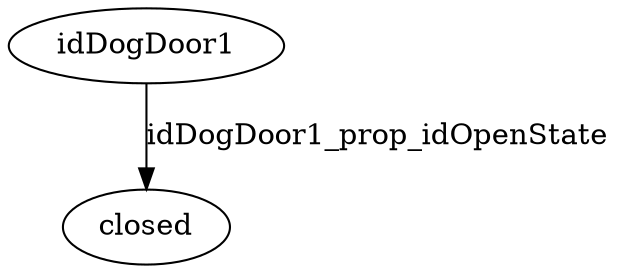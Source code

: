 strict digraph  {
idDogDoor1 [node_type=entity_node];
closed [node_type=property_node];
idDogDoor1 -> closed  [edge_type=property, label=idDogDoor1_prop_idOpenState];
}
